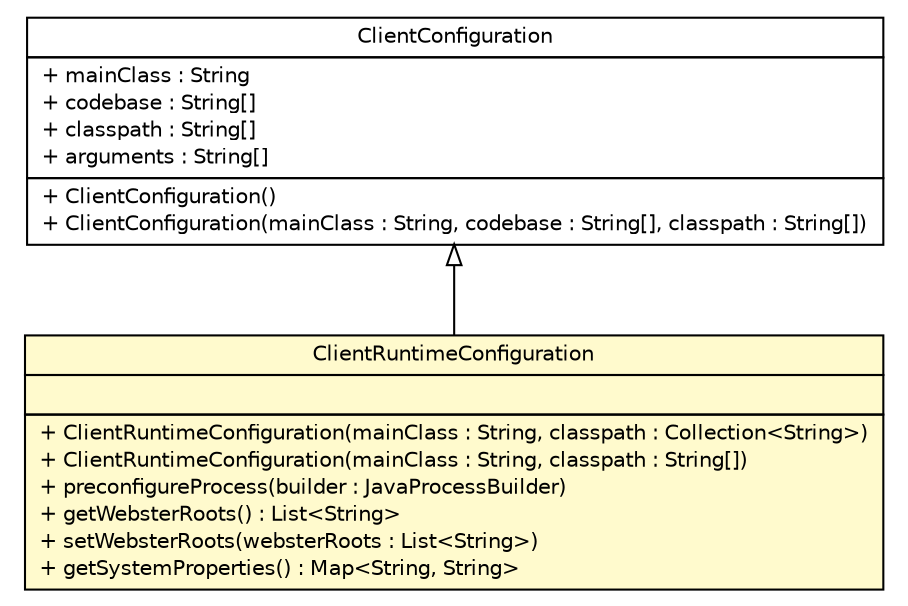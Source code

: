 #!/usr/local/bin/dot
#
# Class diagram 
# Generated by UMLGraph version R5_6 (http://www.umlgraph.org/)
#

digraph G {
	edge [fontname="Helvetica",fontsize=10,labelfontname="Helvetica",labelfontsize=10];
	node [fontname="Helvetica",fontsize=10,shape=plaintext];
	nodesep=0.25;
	ranksep=0.5;
	// sorcer.maven.plugin.ClientConfiguration
	c86388 [label=<<table title="sorcer.maven.plugin.ClientConfiguration" border="0" cellborder="1" cellspacing="0" cellpadding="2" port="p" href="./ClientConfiguration.html">
		<tr><td><table border="0" cellspacing="0" cellpadding="1">
<tr><td align="center" balign="center"> ClientConfiguration </td></tr>
		</table></td></tr>
		<tr><td><table border="0" cellspacing="0" cellpadding="1">
<tr><td align="left" balign="left"> + mainClass : String </td></tr>
<tr><td align="left" balign="left"> + codebase : String[] </td></tr>
<tr><td align="left" balign="left"> + classpath : String[] </td></tr>
<tr><td align="left" balign="left"> + arguments : String[] </td></tr>
		</table></td></tr>
		<tr><td><table border="0" cellspacing="0" cellpadding="1">
<tr><td align="left" balign="left"> + ClientConfiguration() </td></tr>
<tr><td align="left" balign="left"> + ClientConfiguration(mainClass : String, codebase : String[], classpath : String[]) </td></tr>
		</table></td></tr>
		</table>>, URL="./ClientConfiguration.html", fontname="Helvetica", fontcolor="black", fontsize=10.0];
	// sorcer.maven.plugin.ClientRuntimeConfiguration
	c86389 [label=<<table title="sorcer.maven.plugin.ClientRuntimeConfiguration" border="0" cellborder="1" cellspacing="0" cellpadding="2" port="p" bgcolor="lemonChiffon" href="./ClientRuntimeConfiguration.html">
		<tr><td><table border="0" cellspacing="0" cellpadding="1">
<tr><td align="center" balign="center"> ClientRuntimeConfiguration </td></tr>
		</table></td></tr>
		<tr><td><table border="0" cellspacing="0" cellpadding="1">
<tr><td align="left" balign="left">  </td></tr>
		</table></td></tr>
		<tr><td><table border="0" cellspacing="0" cellpadding="1">
<tr><td align="left" balign="left"> + ClientRuntimeConfiguration(mainClass : String, classpath : Collection&lt;String&gt;) </td></tr>
<tr><td align="left" balign="left"> + ClientRuntimeConfiguration(mainClass : String, classpath : String[]) </td></tr>
<tr><td align="left" balign="left"> + preconfigureProcess(builder : JavaProcessBuilder) </td></tr>
<tr><td align="left" balign="left"> + getWebsterRoots() : List&lt;String&gt; </td></tr>
<tr><td align="left" balign="left"> + setWebsterRoots(websterRoots : List&lt;String&gt;) </td></tr>
<tr><td align="left" balign="left"> + getSystemProperties() : Map&lt;String, String&gt; </td></tr>
		</table></td></tr>
		</table>>, URL="./ClientRuntimeConfiguration.html", fontname="Helvetica", fontcolor="black", fontsize=10.0];
	//sorcer.maven.plugin.ClientRuntimeConfiguration extends sorcer.maven.plugin.ClientConfiguration
	c86388:p -> c86389:p [dir=back,arrowtail=empty];
}

